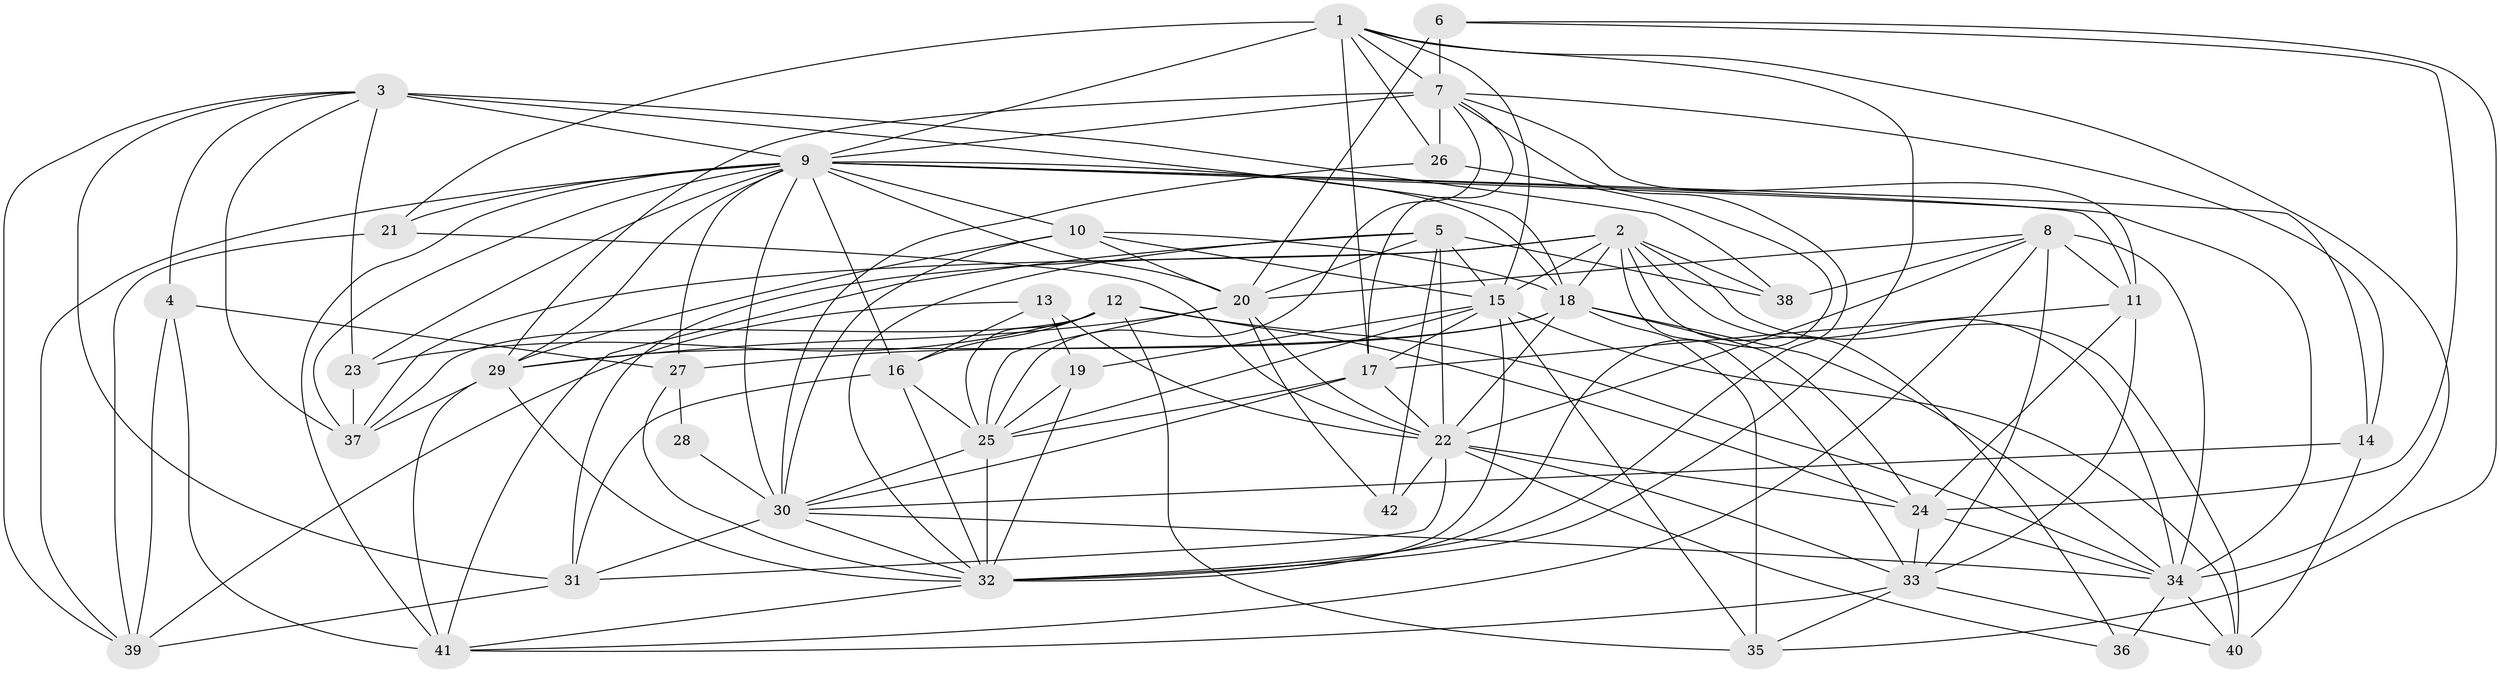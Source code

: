 // original degree distribution, {5: 0.22388059701492538, 6: 0.05970149253731343, 4: 0.26865671641791045, 3: 0.26119402985074625, 2: 0.13432835820895522, 8: 0.014925373134328358, 7: 0.029850746268656716, 9: 0.007462686567164179}
// Generated by graph-tools (version 1.1) at 2025/51/03/04/25 22:51:05]
// undirected, 42 vertices, 144 edges
graph export_dot {
  node [color=gray90,style=filled];
  1;
  2;
  3;
  4;
  5;
  6;
  7;
  8;
  9;
  10;
  11;
  12;
  13;
  14;
  15;
  16;
  17;
  18;
  19;
  20;
  21;
  22;
  23;
  24;
  25;
  26;
  27;
  28;
  29;
  30;
  31;
  32;
  33;
  34;
  35;
  36;
  37;
  38;
  39;
  40;
  41;
  42;
  1 -- 7 [weight=1.0];
  1 -- 9 [weight=3.0];
  1 -- 15 [weight=3.0];
  1 -- 17 [weight=1.0];
  1 -- 21 [weight=1.0];
  1 -- 26 [weight=2.0];
  1 -- 32 [weight=2.0];
  1 -- 34 [weight=1.0];
  2 -- 15 [weight=2.0];
  2 -- 18 [weight=1.0];
  2 -- 31 [weight=1.0];
  2 -- 33 [weight=1.0];
  2 -- 34 [weight=1.0];
  2 -- 36 [weight=2.0];
  2 -- 37 [weight=1.0];
  2 -- 38 [weight=1.0];
  2 -- 40 [weight=1.0];
  3 -- 4 [weight=1.0];
  3 -- 9 [weight=1.0];
  3 -- 18 [weight=1.0];
  3 -- 23 [weight=1.0];
  3 -- 31 [weight=1.0];
  3 -- 37 [weight=1.0];
  3 -- 38 [weight=3.0];
  3 -- 39 [weight=1.0];
  4 -- 27 [weight=1.0];
  4 -- 39 [weight=1.0];
  4 -- 41 [weight=1.0];
  5 -- 15 [weight=1.0];
  5 -- 20 [weight=1.0];
  5 -- 22 [weight=1.0];
  5 -- 32 [weight=1.0];
  5 -- 38 [weight=1.0];
  5 -- 41 [weight=1.0];
  5 -- 42 [weight=1.0];
  6 -- 7 [weight=1.0];
  6 -- 20 [weight=2.0];
  6 -- 24 [weight=1.0];
  6 -- 35 [weight=1.0];
  7 -- 9 [weight=2.0];
  7 -- 11 [weight=1.0];
  7 -- 14 [weight=1.0];
  7 -- 17 [weight=1.0];
  7 -- 25 [weight=1.0];
  7 -- 26 [weight=2.0];
  7 -- 29 [weight=1.0];
  7 -- 32 [weight=1.0];
  8 -- 11 [weight=2.0];
  8 -- 20 [weight=1.0];
  8 -- 22 [weight=1.0];
  8 -- 33 [weight=1.0];
  8 -- 34 [weight=1.0];
  8 -- 38 [weight=1.0];
  8 -- 41 [weight=1.0];
  9 -- 10 [weight=1.0];
  9 -- 11 [weight=1.0];
  9 -- 14 [weight=1.0];
  9 -- 16 [weight=3.0];
  9 -- 18 [weight=1.0];
  9 -- 20 [weight=1.0];
  9 -- 21 [weight=2.0];
  9 -- 23 [weight=3.0];
  9 -- 27 [weight=1.0];
  9 -- 29 [weight=1.0];
  9 -- 30 [weight=2.0];
  9 -- 34 [weight=2.0];
  9 -- 37 [weight=1.0];
  9 -- 39 [weight=1.0];
  9 -- 41 [weight=1.0];
  10 -- 15 [weight=1.0];
  10 -- 18 [weight=1.0];
  10 -- 20 [weight=1.0];
  10 -- 29 [weight=1.0];
  10 -- 30 [weight=1.0];
  11 -- 17 [weight=1.0];
  11 -- 24 [weight=1.0];
  11 -- 33 [weight=1.0];
  12 -- 16 [weight=2.0];
  12 -- 23 [weight=1.0];
  12 -- 24 [weight=1.0];
  12 -- 25 [weight=1.0];
  12 -- 34 [weight=1.0];
  12 -- 35 [weight=1.0];
  12 -- 37 [weight=1.0];
  13 -- 16 [weight=1.0];
  13 -- 19 [weight=1.0];
  13 -- 22 [weight=1.0];
  13 -- 39 [weight=1.0];
  14 -- 30 [weight=1.0];
  14 -- 40 [weight=1.0];
  15 -- 17 [weight=1.0];
  15 -- 19 [weight=1.0];
  15 -- 25 [weight=1.0];
  15 -- 32 [weight=1.0];
  15 -- 35 [weight=1.0];
  15 -- 40 [weight=2.0];
  16 -- 25 [weight=2.0];
  16 -- 31 [weight=1.0];
  16 -- 32 [weight=1.0];
  17 -- 22 [weight=1.0];
  17 -- 25 [weight=1.0];
  17 -- 30 [weight=1.0];
  18 -- 22 [weight=1.0];
  18 -- 24 [weight=2.0];
  18 -- 27 [weight=1.0];
  18 -- 29 [weight=1.0];
  18 -- 34 [weight=1.0];
  18 -- 35 [weight=1.0];
  19 -- 25 [weight=1.0];
  19 -- 32 [weight=1.0];
  20 -- 22 [weight=1.0];
  20 -- 25 [weight=1.0];
  20 -- 29 [weight=1.0];
  20 -- 42 [weight=1.0];
  21 -- 22 [weight=1.0];
  21 -- 39 [weight=1.0];
  22 -- 24 [weight=1.0];
  22 -- 31 [weight=1.0];
  22 -- 33 [weight=1.0];
  22 -- 36 [weight=1.0];
  22 -- 42 [weight=1.0];
  23 -- 37 [weight=2.0];
  24 -- 33 [weight=1.0];
  24 -- 34 [weight=1.0];
  25 -- 30 [weight=1.0];
  25 -- 32 [weight=1.0];
  26 -- 30 [weight=2.0];
  26 -- 32 [weight=2.0];
  27 -- 28 [weight=2.0];
  27 -- 32 [weight=1.0];
  28 -- 30 [weight=2.0];
  29 -- 32 [weight=1.0];
  29 -- 37 [weight=1.0];
  29 -- 41 [weight=1.0];
  30 -- 31 [weight=1.0];
  30 -- 32 [weight=2.0];
  30 -- 34 [weight=1.0];
  31 -- 39 [weight=1.0];
  32 -- 41 [weight=1.0];
  33 -- 35 [weight=1.0];
  33 -- 40 [weight=1.0];
  33 -- 41 [weight=1.0];
  34 -- 36 [weight=1.0];
  34 -- 40 [weight=1.0];
}

